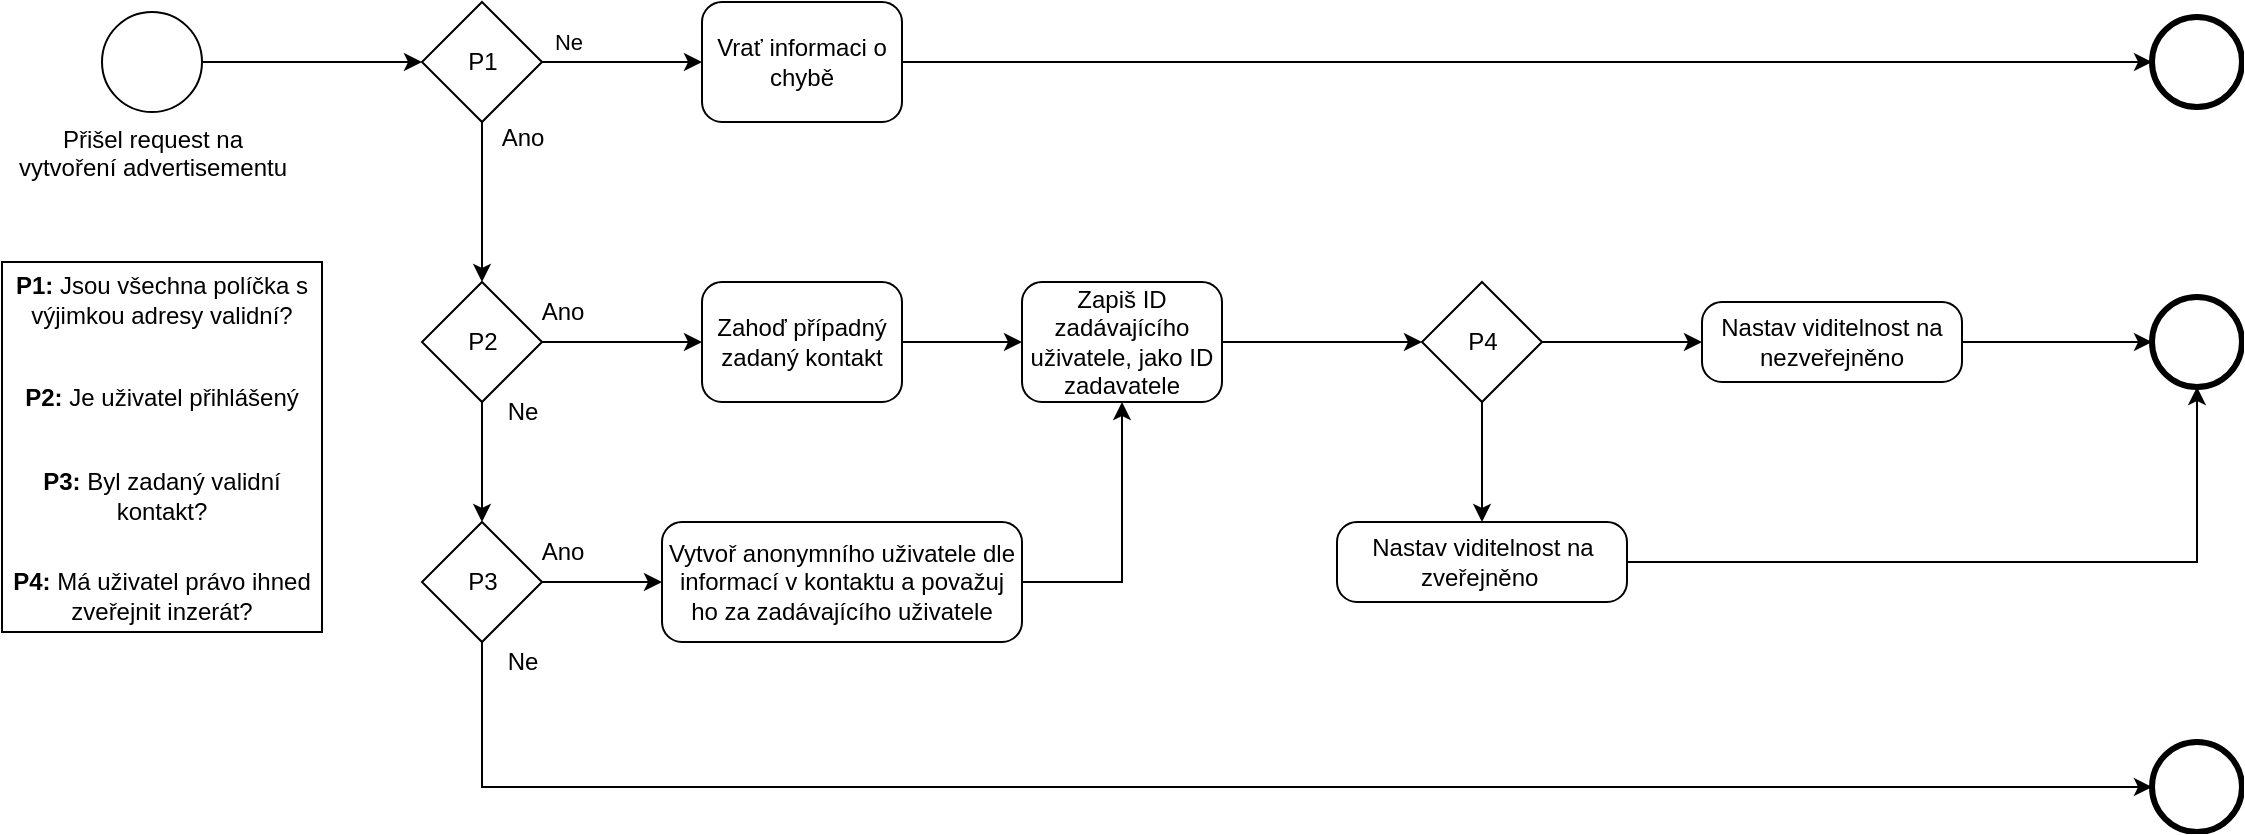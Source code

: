 <mxfile version="20.7.4" type="device"><diagram id="4b8or_0Rk-rCXTNzB_Io" name="Stránka-1"><mxGraphModel dx="1418" dy="828" grid="1" gridSize="10" guides="1" tooltips="1" connect="1" arrows="1" fold="1" page="1" pageScale="1" pageWidth="827" pageHeight="1169" math="0" shadow="0"><root><mxCell id="0"/><mxCell id="1" parent="0"/><mxCell id="NzLHxRQsUe1FuN2NnvRm-3" style="edgeStyle=orthogonalEdgeStyle;rounded=0;orthogonalLoop=1;jettySize=auto;html=1;exitX=1;exitY=0.5;exitDx=0;exitDy=0;exitPerimeter=0;entryX=0;entryY=0.5;entryDx=0;entryDy=0;entryPerimeter=0;" parent="1" source="NzLHxRQsUe1FuN2NnvRm-1" target="NzLHxRQsUe1FuN2NnvRm-2" edge="1"><mxGeometry relative="1" as="geometry"/></mxCell><mxCell id="NzLHxRQsUe1FuN2NnvRm-1" value="Přišel request na &lt;br&gt;vytvoření advertisementu" style="points=[[0.145,0.145,0],[0.5,0,0],[0.855,0.145,0],[1,0.5,0],[0.855,0.855,0],[0.5,1,0],[0.145,0.855,0],[0,0.5,0]];shape=mxgraph.bpmn.event;html=1;verticalLabelPosition=bottom;labelBackgroundColor=#ffffff;verticalAlign=top;align=center;perimeter=ellipsePerimeter;outlineConnect=0;aspect=fixed;outline=standard;symbol=general;" parent="1" vertex="1"><mxGeometry x="250" y="25" width="50" height="50" as="geometry"/></mxCell><mxCell id="NzLHxRQsUe1FuN2NnvRm-6" style="edgeStyle=orthogonalEdgeStyle;rounded=0;orthogonalLoop=1;jettySize=auto;html=1;exitX=1;exitY=0.5;exitDx=0;exitDy=0;exitPerimeter=0;entryX=0;entryY=0.5;entryDx=0;entryDy=0;entryPerimeter=0;" parent="1" source="NzLHxRQsUe1FuN2NnvRm-2" target="NzLHxRQsUe1FuN2NnvRm-12" edge="1"><mxGeometry relative="1" as="geometry"><mxPoint x="540" y="50" as="targetPoint"/></mxGeometry></mxCell><mxCell id="NzLHxRQsUe1FuN2NnvRm-9" value="Ne" style="edgeLabel;html=1;align=center;verticalAlign=middle;resizable=0;points=[];" parent="NzLHxRQsUe1FuN2NnvRm-6" vertex="1" connectable="0"><mxGeometry x="-0.7" y="-2" relative="1" as="geometry"><mxPoint x="1" y="-12" as="offset"/></mxGeometry></mxCell><mxCell id="NzLHxRQsUe1FuN2NnvRm-15" style="edgeStyle=orthogonalEdgeStyle;rounded=0;orthogonalLoop=1;jettySize=auto;html=1;exitX=0.5;exitY=1;exitDx=0;exitDy=0;exitPerimeter=0;entryX=0.5;entryY=0;entryDx=0;entryDy=0;entryPerimeter=0;" parent="1" source="NzLHxRQsUe1FuN2NnvRm-2" edge="1"><mxGeometry relative="1" as="geometry"><mxPoint x="440" y="160" as="targetPoint"/></mxGeometry></mxCell><mxCell id="NzLHxRQsUe1FuN2NnvRm-2" value="P1" style="points=[[0.25,0.25,0],[0.5,0,0],[0.75,0.25,0],[1,0.5,0],[0.75,0.75,0],[0.5,1,0],[0.25,0.75,0],[0,0.5,0]];shape=mxgraph.bpmn.gateway2;html=1;verticalLabelPosition=middle;labelBackgroundColor=#ffffff;verticalAlign=middle;align=center;perimeter=rhombusPerimeter;outlineConnect=0;outline=none;symbol=none;labelPosition=center;" parent="1" vertex="1"><mxGeometry x="410" y="20" width="60" height="60" as="geometry"/></mxCell><mxCell id="NzLHxRQsUe1FuN2NnvRm-11" value="" style="points=[[0.145,0.145,0],[0.5,0,0],[0.855,0.145,0],[1,0.5,0],[0.855,0.855,0],[0.5,1,0],[0.145,0.855,0],[0,0.5,0]];shape=mxgraph.bpmn.event;html=1;verticalLabelPosition=bottom;labelBackgroundColor=#ffffff;verticalAlign=top;align=center;perimeter=ellipsePerimeter;outlineConnect=0;aspect=fixed;outline=end;symbol=terminate2;" parent="1" vertex="1"><mxGeometry x="1275" y="27.5" width="45" height="45" as="geometry"/></mxCell><mxCell id="NzLHxRQsUe1FuN2NnvRm-13" style="edgeStyle=orthogonalEdgeStyle;rounded=0;orthogonalLoop=1;jettySize=auto;html=1;exitX=1;exitY=0.5;exitDx=0;exitDy=0;exitPerimeter=0;entryX=0;entryY=0.5;entryDx=0;entryDy=0;entryPerimeter=0;" parent="1" source="NzLHxRQsUe1FuN2NnvRm-12" target="NzLHxRQsUe1FuN2NnvRm-11" edge="1"><mxGeometry relative="1" as="geometry"/></mxCell><mxCell id="NzLHxRQsUe1FuN2NnvRm-12" value="Vrať informaci o chybě" style="points=[[0.25,0,0],[0.5,0,0],[0.75,0,0],[1,0.25,0],[1,0.5,0],[1,0.75,0],[0.75,1,0],[0.5,1,0],[0.25,1,0],[0,0.75,0],[0,0.5,0],[0,0.25,0]];shape=mxgraph.bpmn.task;whiteSpace=wrap;rectStyle=rounded;size=10;html=1;taskMarker=abstract;" parent="1" vertex="1"><mxGeometry x="550" y="20" width="100" height="60" as="geometry"/></mxCell><mxCell id="NzLHxRQsUe1FuN2NnvRm-16" value="Ano" style="text;html=1;align=center;verticalAlign=middle;resizable=0;points=[];autosize=1;strokeColor=none;fillColor=none;" parent="1" vertex="1"><mxGeometry x="440" y="72.5" width="40" height="30" as="geometry"/></mxCell><mxCell id="NzLHxRQsUe1FuN2NnvRm-18" style="edgeStyle=orthogonalEdgeStyle;rounded=0;orthogonalLoop=1;jettySize=auto;html=1;exitX=1;exitY=0.5;exitDx=0;exitDy=0;exitPerimeter=0;entryX=0;entryY=0.5;entryDx=0;entryDy=0;entryPerimeter=0;" parent="1" source="NzLHxRQsUe1FuN2NnvRm-17" target="NzLHxRQsUe1FuN2NnvRm-27" edge="1"><mxGeometry relative="1" as="geometry"><mxPoint x="570" y="190" as="targetPoint"/></mxGeometry></mxCell><mxCell id="NzLHxRQsUe1FuN2NnvRm-22" style="edgeStyle=orthogonalEdgeStyle;rounded=0;orthogonalLoop=1;jettySize=auto;html=1;exitX=0.5;exitY=1;exitDx=0;exitDy=0;exitPerimeter=0;" parent="1" source="NzLHxRQsUe1FuN2NnvRm-17" edge="1"><mxGeometry relative="1" as="geometry"><mxPoint x="440" y="280" as="targetPoint"/></mxGeometry></mxCell><mxCell id="NzLHxRQsUe1FuN2NnvRm-17" value="P2" style="points=[[0.25,0.25,0],[0.5,0,0],[0.75,0.25,0],[1,0.5,0],[0.75,0.75,0],[0.5,1,0],[0.25,0.75,0],[0,0.5,0]];shape=mxgraph.bpmn.gateway2;html=1;verticalLabelPosition=middle;labelBackgroundColor=#ffffff;verticalAlign=middle;align=center;perimeter=rhombusPerimeter;outlineConnect=0;outline=none;symbol=none;labelPosition=center;" parent="1" vertex="1"><mxGeometry x="410" y="160" width="60" height="60" as="geometry"/></mxCell><mxCell id="NzLHxRQsUe1FuN2NnvRm-23" value="Ano" style="text;html=1;align=center;verticalAlign=middle;resizable=0;points=[];autosize=1;strokeColor=none;fillColor=none;" parent="1" vertex="1"><mxGeometry x="460" y="160" width="40" height="30" as="geometry"/></mxCell><mxCell id="NzLHxRQsUe1FuN2NnvRm-24" value="Ne" style="text;html=1;align=center;verticalAlign=middle;resizable=0;points=[];autosize=1;strokeColor=none;fillColor=none;" parent="1" vertex="1"><mxGeometry x="440" y="210" width="40" height="30" as="geometry"/></mxCell><mxCell id="NzLHxRQsUe1FuN2NnvRm-33" style="edgeStyle=orthogonalEdgeStyle;rounded=0;orthogonalLoop=1;jettySize=auto;html=1;exitX=1;exitY=0.5;exitDx=0;exitDy=0;exitPerimeter=0;entryX=0;entryY=0.5;entryDx=0;entryDy=0;entryPerimeter=0;" parent="1" source="NzLHxRQsUe1FuN2NnvRm-25" target="NzLHxRQsUe1FuN2NnvRm-32" edge="1"><mxGeometry relative="1" as="geometry"/></mxCell><mxCell id="NzLHxRQsUe1FuN2NnvRm-40" style="edgeStyle=orthogonalEdgeStyle;rounded=0;orthogonalLoop=1;jettySize=auto;html=1;exitX=0.5;exitY=1;exitDx=0;exitDy=0;exitPerimeter=0;entryX=0;entryY=0.5;entryDx=0;entryDy=0;entryPerimeter=0;" parent="1" source="NzLHxRQsUe1FuN2NnvRm-25" target="NzLHxRQsUe1FuN2NnvRm-35" edge="1"><mxGeometry relative="1" as="geometry"><mxPoint x="990" y="510" as="targetPoint"/></mxGeometry></mxCell><mxCell id="NzLHxRQsUe1FuN2NnvRm-25" value="P3" style="points=[[0.25,0.25,0],[0.5,0,0],[0.75,0.25,0],[1,0.5,0],[0.75,0.75,0],[0.5,1,0],[0.25,0.75,0],[0,0.5,0]];shape=mxgraph.bpmn.gateway2;html=1;verticalLabelPosition=middle;labelBackgroundColor=#ffffff;verticalAlign=middle;align=center;perimeter=rhombusPerimeter;outlineConnect=0;outline=none;symbol=none;labelPosition=center;" parent="1" vertex="1"><mxGeometry x="410" y="280" width="60" height="60" as="geometry"/></mxCell><mxCell id="NzLHxRQsUe1FuN2NnvRm-27" value="Zahoď případný zadaný kontakt" style="points=[[0.25,0,0],[0.5,0,0],[0.75,0,0],[1,0.25,0],[1,0.5,0],[1,0.75,0],[0.75,1,0],[0.5,1,0],[0.25,1,0],[0,0.75,0],[0,0.5,0],[0,0.25,0]];shape=mxgraph.bpmn.task;whiteSpace=wrap;rectStyle=rounded;size=10;html=1;taskMarker=abstract;" parent="1" vertex="1"><mxGeometry x="550" y="160" width="100" height="60" as="geometry"/></mxCell><mxCell id="NzLHxRQsUe1FuN2NnvRm-36" style="edgeStyle=orthogonalEdgeStyle;rounded=0;orthogonalLoop=1;jettySize=auto;html=1;exitX=1;exitY=0.5;exitDx=0;exitDy=0;exitPerimeter=0;entryX=0;entryY=0.5;entryDx=0;entryDy=0;entryPerimeter=0;" parent="1" source="NzLHxRQsUe1FuN2NnvRm-28" target="NzLHxRQsUe1FuN2NnvRm-37" edge="1"><mxGeometry relative="1" as="geometry"><mxPoint x="920" y="200" as="targetPoint"/></mxGeometry></mxCell><mxCell id="NzLHxRQsUe1FuN2NnvRm-28" value="Zapiš ID zadávajícího uživatele, jako ID zadavatele" style="points=[[0.25,0,0],[0.5,0,0],[0.75,0,0],[1,0.25,0],[1,0.5,0],[1,0.75,0],[0.75,1,0],[0.5,1,0],[0.25,1,0],[0,0.75,0],[0,0.5,0],[0,0.25,0]];shape=mxgraph.bpmn.task;whiteSpace=wrap;rectStyle=rounded;size=10;html=1;taskMarker=abstract;" parent="1" vertex="1"><mxGeometry x="710" y="160" width="100" height="60" as="geometry"/></mxCell><mxCell id="NzLHxRQsUe1FuN2NnvRm-29" style="edgeStyle=orthogonalEdgeStyle;rounded=0;orthogonalLoop=1;jettySize=auto;html=1;exitX=1;exitY=0.5;exitDx=0;exitDy=0;exitPerimeter=0;entryX=0;entryY=0.5;entryDx=0;entryDy=0;entryPerimeter=0;" parent="1" source="NzLHxRQsUe1FuN2NnvRm-27" target="NzLHxRQsUe1FuN2NnvRm-28" edge="1"><mxGeometry relative="1" as="geometry"><mxPoint x="690" y="190" as="targetPoint"/><mxPoint x="630" y="290" as="sourcePoint"/></mxGeometry></mxCell><mxCell id="NzLHxRQsUe1FuN2NnvRm-34" style="edgeStyle=orthogonalEdgeStyle;rounded=0;orthogonalLoop=1;jettySize=auto;html=1;exitX=1;exitY=0.5;exitDx=0;exitDy=0;exitPerimeter=0;entryX=0.5;entryY=1;entryDx=0;entryDy=0;entryPerimeter=0;" parent="1" source="NzLHxRQsUe1FuN2NnvRm-32" target="NzLHxRQsUe1FuN2NnvRm-28" edge="1"><mxGeometry relative="1" as="geometry"/></mxCell><mxCell id="NzLHxRQsUe1FuN2NnvRm-32" value="Vytvoř anonymního uživatele dle informací v kontaktu a považuj ho za zadávajícího uživatele" style="points=[[0.25,0,0],[0.5,0,0],[0.75,0,0],[1,0.25,0],[1,0.5,0],[1,0.75,0],[0.75,1,0],[0.5,1,0],[0.25,1,0],[0,0.75,0],[0,0.5,0],[0,0.25,0]];shape=mxgraph.bpmn.task;whiteSpace=wrap;rectStyle=rounded;size=10;html=1;taskMarker=abstract;" parent="1" vertex="1"><mxGeometry x="530" y="280" width="180" height="60" as="geometry"/></mxCell><mxCell id="NzLHxRQsUe1FuN2NnvRm-35" value="" style="points=[[0.145,0.145,0],[0.5,0,0],[0.855,0.145,0],[1,0.5,0],[0.855,0.855,0],[0.5,1,0],[0.145,0.855,0],[0,0.5,0]];shape=mxgraph.bpmn.event;html=1;verticalLabelPosition=bottom;labelBackgroundColor=#ffffff;verticalAlign=top;align=center;perimeter=ellipsePerimeter;outlineConnect=0;aspect=fixed;outline=end;symbol=terminate2;" parent="1" vertex="1"><mxGeometry x="1275" y="390" width="45" height="45" as="geometry"/></mxCell><mxCell id="NzLHxRQsUe1FuN2NnvRm-44" style="edgeStyle=orthogonalEdgeStyle;rounded=0;orthogonalLoop=1;jettySize=auto;html=1;exitX=0.5;exitY=1;exitDx=0;exitDy=0;exitPerimeter=0;" parent="1" source="NzLHxRQsUe1FuN2NnvRm-37" target="NzLHxRQsUe1FuN2NnvRm-43" edge="1"><mxGeometry relative="1" as="geometry"/></mxCell><mxCell id="NzLHxRQsUe1FuN2NnvRm-46" style="edgeStyle=orthogonalEdgeStyle;rounded=0;orthogonalLoop=1;jettySize=auto;html=1;exitX=1;exitY=0.5;exitDx=0;exitDy=0;exitPerimeter=0;entryX=0;entryY=0.5;entryDx=0;entryDy=0;entryPerimeter=0;" parent="1" source="NzLHxRQsUe1FuN2NnvRm-37" target="NzLHxRQsUe1FuN2NnvRm-45" edge="1"><mxGeometry relative="1" as="geometry"/></mxCell><mxCell id="NzLHxRQsUe1FuN2NnvRm-37" value="P4" style="points=[[0.25,0.25,0],[0.5,0,0],[0.75,0.25,0],[1,0.5,0],[0.75,0.75,0],[0.5,1,0],[0.25,0.75,0],[0,0.5,0]];shape=mxgraph.bpmn.gateway2;html=1;verticalLabelPosition=middle;labelBackgroundColor=#ffffff;verticalAlign=middle;align=center;perimeter=rhombusPerimeter;outlineConnect=0;outline=none;symbol=none;labelPosition=center;" parent="1" vertex="1"><mxGeometry x="910" y="160" width="60" height="60" as="geometry"/></mxCell><mxCell id="NzLHxRQsUe1FuN2NnvRm-39" value="Ne" style="text;html=1;align=center;verticalAlign=middle;resizable=0;points=[];autosize=1;strokeColor=none;fillColor=none;" parent="1" vertex="1"><mxGeometry x="440" y="335" width="40" height="30" as="geometry"/></mxCell><mxCell id="NzLHxRQsUe1FuN2NnvRm-41" value="" style="points=[[0.145,0.145,0],[0.5,0,0],[0.855,0.145,0],[1,0.5,0],[0.855,0.855,0],[0.5,1,0],[0.145,0.855,0],[0,0.5,0]];shape=mxgraph.bpmn.event;html=1;verticalLabelPosition=bottom;labelBackgroundColor=#ffffff;verticalAlign=top;align=center;perimeter=ellipsePerimeter;outlineConnect=0;aspect=fixed;outline=end;symbol=terminate2;" parent="1" vertex="1"><mxGeometry x="1275" y="167.5" width="45" height="45" as="geometry"/></mxCell><mxCell id="NzLHxRQsUe1FuN2NnvRm-49" style="edgeStyle=orthogonalEdgeStyle;rounded=0;orthogonalLoop=1;jettySize=auto;html=1;exitX=1;exitY=0.5;exitDx=0;exitDy=0;exitPerimeter=0;entryX=0.5;entryY=1;entryDx=0;entryDy=0;entryPerimeter=0;" parent="1" source="NzLHxRQsUe1FuN2NnvRm-43" target="NzLHxRQsUe1FuN2NnvRm-41" edge="1"><mxGeometry relative="1" as="geometry"/></mxCell><mxCell id="NzLHxRQsUe1FuN2NnvRm-43" value="Nastav viditelnost na zveřejněno&amp;nbsp;" style="points=[[0.25,0,0],[0.5,0,0],[0.75,0,0],[1,0.25,0],[1,0.5,0],[1,0.75,0],[0.75,1,0],[0.5,1,0],[0.25,1,0],[0,0.75,0],[0,0.5,0],[0,0.25,0]];shape=mxgraph.bpmn.task;whiteSpace=wrap;rectStyle=rounded;size=10;html=1;taskMarker=abstract;" parent="1" vertex="1"><mxGeometry x="867.5" y="280" width="145" height="40" as="geometry"/></mxCell><mxCell id="NzLHxRQsUe1FuN2NnvRm-47" style="edgeStyle=orthogonalEdgeStyle;rounded=0;orthogonalLoop=1;jettySize=auto;html=1;exitX=1;exitY=0.5;exitDx=0;exitDy=0;exitPerimeter=0;entryX=0;entryY=0.5;entryDx=0;entryDy=0;entryPerimeter=0;" parent="1" source="NzLHxRQsUe1FuN2NnvRm-45" target="NzLHxRQsUe1FuN2NnvRm-41" edge="1"><mxGeometry relative="1" as="geometry"/></mxCell><mxCell id="NzLHxRQsUe1FuN2NnvRm-45" value="Nastav viditelnost na nezveřejněno" style="points=[[0.25,0,0],[0.5,0,0],[0.75,0,0],[1,0.25,0],[1,0.5,0],[1,0.75,0],[0.75,1,0],[0.5,1,0],[0.25,1,0],[0,0.75,0],[0,0.5,0],[0,0.25,0]];shape=mxgraph.bpmn.task;whiteSpace=wrap;rectStyle=rounded;size=10;html=1;taskMarker=abstract;" parent="1" vertex="1"><mxGeometry x="1050" y="170" width="130" height="40" as="geometry"/></mxCell><mxCell id="NzLHxRQsUe1FuN2NnvRm-48" value="" style="group;strokeColor=default;perimeterSpacing=1;spacingTop=4;spacingBottom=4;" parent="1" vertex="1" connectable="0"><mxGeometry x="200" y="150" width="160" height="185" as="geometry"/></mxCell><mxCell id="NzLHxRQsUe1FuN2NnvRm-5" value="&lt;b&gt;P1:&lt;/b&gt; Jsou všechna políčka s výjimkou adresy validní?" style="text;html=1;strokeColor=none;fillColor=none;align=center;verticalAlign=middle;whiteSpace=wrap;rounded=0;perimeterSpacing=1;spacingTop=4;spacingBottom=4;" parent="NzLHxRQsUe1FuN2NnvRm-48" vertex="1"><mxGeometry width="160" height="37" as="geometry"/></mxCell><mxCell id="NzLHxRQsUe1FuN2NnvRm-20" value="&lt;b&gt;P2:&lt;/b&gt; Je uživatel přihlášený" style="text;html=1;strokeColor=none;fillColor=none;align=center;verticalAlign=middle;whiteSpace=wrap;rounded=0;perimeterSpacing=1;spacingTop=4;spacingBottom=4;" parent="NzLHxRQsUe1FuN2NnvRm-48" vertex="1"><mxGeometry y="49.333" width="160" height="37" as="geometry"/></mxCell><mxCell id="NzLHxRQsUe1FuN2NnvRm-21" value="&lt;b&gt;P3:&lt;/b&gt;&amp;nbsp;Byl zadaný validní kontakt?" style="text;html=1;strokeColor=none;fillColor=none;align=center;verticalAlign=middle;whiteSpace=wrap;rounded=0;perimeterSpacing=1;spacingTop=4;spacingBottom=4;" parent="NzLHxRQsUe1FuN2NnvRm-48" vertex="1"><mxGeometry y="98.667" width="160" height="37" as="geometry"/></mxCell><mxCell id="NzLHxRQsUe1FuN2NnvRm-38" value="&lt;b&gt;P4:&lt;/b&gt;&amp;nbsp;Má uživatel právo ihned zveřejnit inzerát?" style="text;html=1;strokeColor=none;fillColor=none;align=center;verticalAlign=middle;whiteSpace=wrap;rounded=0;perimeterSpacing=1;spacingTop=4;spacingBottom=4;" parent="NzLHxRQsUe1FuN2NnvRm-48" vertex="1"><mxGeometry y="148" width="160" height="37" as="geometry"/></mxCell><mxCell id="NzLHxRQsUe1FuN2NnvRm-50" value="Ano" style="text;html=1;align=center;verticalAlign=middle;resizable=0;points=[];autosize=1;strokeColor=none;fillColor=none;" parent="1" vertex="1"><mxGeometry x="460" y="280" width="40" height="30" as="geometry"/></mxCell></root></mxGraphModel></diagram></mxfile>